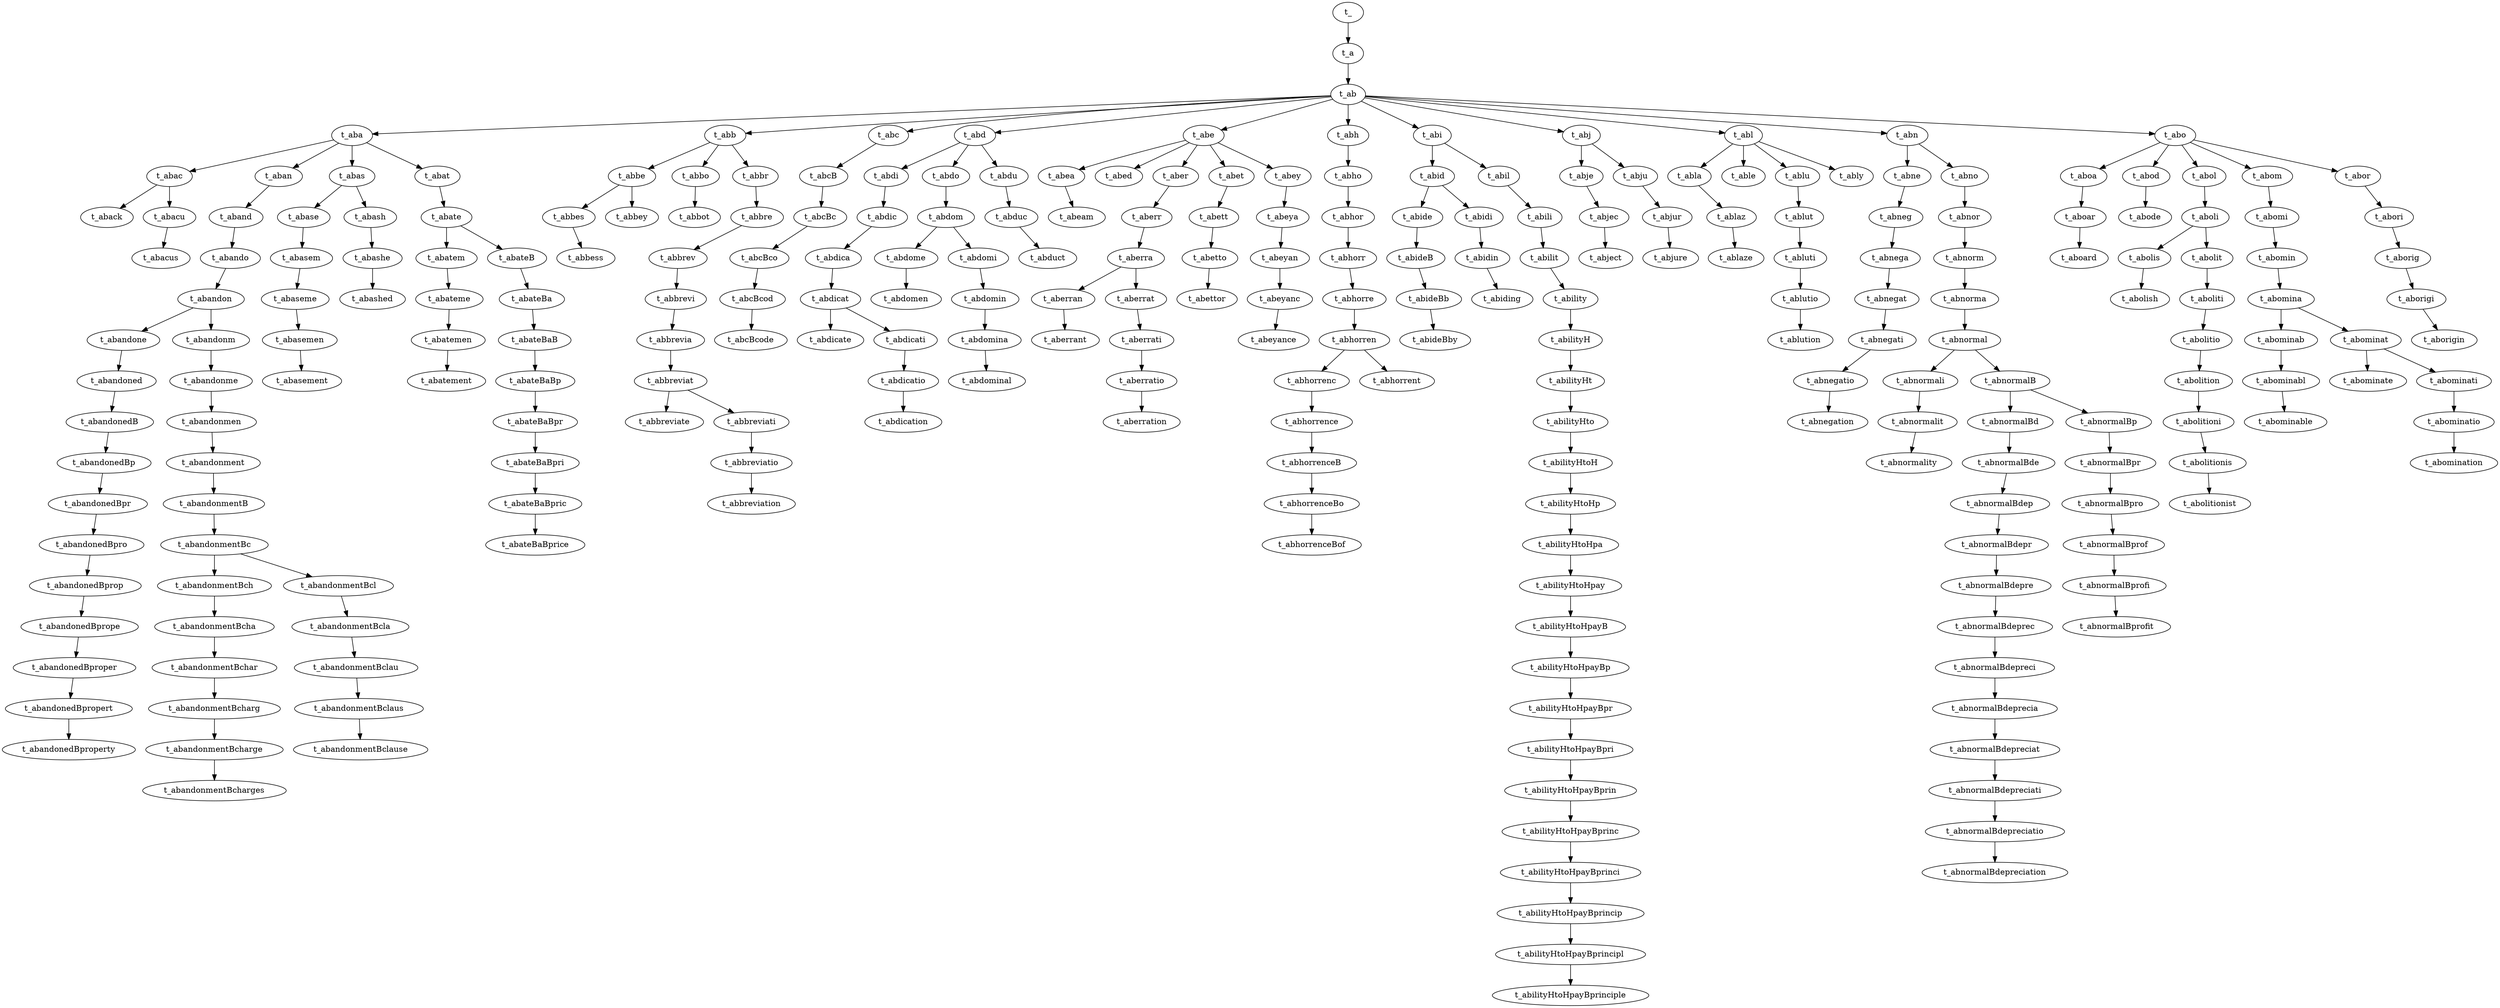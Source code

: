 digraph trie {
	t_ -> t_a;
	t_a -> t_ab;
	t_ab -> t_aba;
	t_aba -> t_abac;
	t_abac -> t_aback;
	t_abac -> t_abacu;
	t_abacu -> t_abacus;
	t_aba -> t_aban;
	t_aban -> t_aband;
	t_aband -> t_abando;
	t_abando -> t_abandon;
	t_abandon -> t_abandone;
	t_abandone -> t_abandoned;
	t_abandoned -> t_abandonedB;
	t_abandonedB -> t_abandonedBp;
	t_abandonedBp -> t_abandonedBpr;
	t_abandonedBpr -> t_abandonedBpro;
	t_abandonedBpro -> t_abandonedBprop;
	t_abandonedBprop -> t_abandonedBprope;
	t_abandonedBprope -> t_abandonedBproper;
	t_abandonedBproper -> t_abandonedBpropert;
	t_abandonedBpropert -> t_abandonedBproperty;
	t_abandon -> t_abandonm;
	t_abandonm -> t_abandonme;
	t_abandonme -> t_abandonmen;
	t_abandonmen -> t_abandonment;
	t_abandonment -> t_abandonmentB;
	t_abandonmentB -> t_abandonmentBc;
	t_abandonmentBc -> t_abandonmentBch;
	t_abandonmentBch -> t_abandonmentBcha;
	t_abandonmentBcha -> t_abandonmentBchar;
	t_abandonmentBchar -> t_abandonmentBcharg;
	t_abandonmentBcharg -> t_abandonmentBcharge;
	t_abandonmentBcharge -> t_abandonmentBcharges;
	t_abandonmentBc -> t_abandonmentBcl;
	t_abandonmentBcl -> t_abandonmentBcla;
	t_abandonmentBcla -> t_abandonmentBclau;
	t_abandonmentBclau -> t_abandonmentBclaus;
	t_abandonmentBclaus -> t_abandonmentBclause;
	t_aba -> t_abas;
	t_abas -> t_abase;
	t_abase -> t_abasem;
	t_abasem -> t_abaseme;
	t_abaseme -> t_abasemen;
	t_abasemen -> t_abasement;
	t_abas -> t_abash;
	t_abash -> t_abashe;
	t_abashe -> t_abashed;
	t_aba -> t_abat;
	t_abat -> t_abate;
	t_abate -> t_abatem;
	t_abatem -> t_abateme;
	t_abateme -> t_abatemen;
	t_abatemen -> t_abatement;
	t_abate -> t_abateB;
	t_abateB -> t_abateBa;
	t_abateBa -> t_abateBaB;
	t_abateBaB -> t_abateBaBp;
	t_abateBaBp -> t_abateBaBpr;
	t_abateBaBpr -> t_abateBaBpri;
	t_abateBaBpri -> t_abateBaBpric;
	t_abateBaBpric -> t_abateBaBprice;
	t_ab -> t_abb;
	t_abb -> t_abbe;
	t_abbe -> t_abbes;
	t_abbes -> t_abbess;
	t_abbe -> t_abbey;
	t_abb -> t_abbo;
	t_abbo -> t_abbot;
	t_abb -> t_abbr;
	t_abbr -> t_abbre;
	t_abbre -> t_abbrev;
	t_abbrev -> t_abbrevi;
	t_abbrevi -> t_abbrevia;
	t_abbrevia -> t_abbreviat;
	t_abbreviat -> t_abbreviate;
	t_abbreviat -> t_abbreviati;
	t_abbreviati -> t_abbreviatio;
	t_abbreviatio -> t_abbreviation;
	t_ab -> t_abc;
	t_abc -> t_abcB;
	t_abcB -> t_abcBc;
	t_abcBc -> t_abcBco;
	t_abcBco -> t_abcBcod;
	t_abcBcod -> t_abcBcode;
	t_ab -> t_abd;
	t_abd -> t_abdi;
	t_abdi -> t_abdic;
	t_abdic -> t_abdica;
	t_abdica -> t_abdicat;
	t_abdicat -> t_abdicate;
	t_abdicat -> t_abdicati;
	t_abdicati -> t_abdicatio;
	t_abdicatio -> t_abdication;
	t_abd -> t_abdo;
	t_abdo -> t_abdom;
	t_abdom -> t_abdome;
	t_abdome -> t_abdomen;
	t_abdom -> t_abdomi;
	t_abdomi -> t_abdomin;
	t_abdomin -> t_abdomina;
	t_abdomina -> t_abdominal;
	t_abd -> t_abdu;
	t_abdu -> t_abduc;
	t_abduc -> t_abduct;
	t_ab -> t_abe;
	t_abe -> t_abea;
	t_abea -> t_abeam;
	t_abe -> t_abed;
	t_abe -> t_aber;
	t_aber -> t_aberr;
	t_aberr -> t_aberra;
	t_aberra -> t_aberran;
	t_aberran -> t_aberrant;
	t_aberra -> t_aberrat;
	t_aberrat -> t_aberrati;
	t_aberrati -> t_aberratio;
	t_aberratio -> t_aberration;
	t_abe -> t_abet;
	t_abet -> t_abett;
	t_abett -> t_abetto;
	t_abetto -> t_abettor;
	t_abe -> t_abey;
	t_abey -> t_abeya;
	t_abeya -> t_abeyan;
	t_abeyan -> t_abeyanc;
	t_abeyanc -> t_abeyance;
	t_ab -> t_abh;
	t_abh -> t_abho;
	t_abho -> t_abhor;
	t_abhor -> t_abhorr;
	t_abhorr -> t_abhorre;
	t_abhorre -> t_abhorren;
	t_abhorren -> t_abhorrenc;
	t_abhorrenc -> t_abhorrence;
	t_abhorrence -> t_abhorrenceB;
	t_abhorrenceB -> t_abhorrenceBo;
	t_abhorrenceBo -> t_abhorrenceBof;
	t_abhorren -> t_abhorrent;
	t_ab -> t_abi;
	t_abi -> t_abid;
	t_abid -> t_abide;
	t_abide -> t_abideB;
	t_abideB -> t_abideBb;
	t_abideBb -> t_abideBby;
	t_abid -> t_abidi;
	t_abidi -> t_abidin;
	t_abidin -> t_abiding;
	t_abi -> t_abil;
	t_abil -> t_abili;
	t_abili -> t_abilit;
	t_abilit -> t_ability;
	t_ability -> t_abilityH;
	t_abilityH -> t_abilityHt;
	t_abilityHt -> t_abilityHto;
	t_abilityHto -> t_abilityHtoH;
	t_abilityHtoH -> t_abilityHtoHp;
	t_abilityHtoHp -> t_abilityHtoHpa;
	t_abilityHtoHpa -> t_abilityHtoHpay;
	t_abilityHtoHpay -> t_abilityHtoHpayB;
	t_abilityHtoHpayB -> t_abilityHtoHpayBp;
	t_abilityHtoHpayBp -> t_abilityHtoHpayBpr;
	t_abilityHtoHpayBpr -> t_abilityHtoHpayBpri;
	t_abilityHtoHpayBpri -> t_abilityHtoHpayBprin;
	t_abilityHtoHpayBprin -> t_abilityHtoHpayBprinc;
	t_abilityHtoHpayBprinc -> t_abilityHtoHpayBprinci;
	t_abilityHtoHpayBprinci -> t_abilityHtoHpayBprincip;
	t_abilityHtoHpayBprincip -> t_abilityHtoHpayBprincipl;
	t_abilityHtoHpayBprincipl -> t_abilityHtoHpayBprinciple;
	t_ab -> t_abj;
	t_abj -> t_abje;
	t_abje -> t_abjec;
	t_abjec -> t_abject;
	t_abj -> t_abju;
	t_abju -> t_abjur;
	t_abjur -> t_abjure;
	t_ab -> t_abl;
	t_abl -> t_abla;
	t_abla -> t_ablaz;
	t_ablaz -> t_ablaze;
	t_abl -> t_able;
	t_abl -> t_ablu;
	t_ablu -> t_ablut;
	t_ablut -> t_abluti;
	t_abluti -> t_ablutio;
	t_ablutio -> t_ablution;
	t_abl -> t_ably;
	t_ab -> t_abn;
	t_abn -> t_abne;
	t_abne -> t_abneg;
	t_abneg -> t_abnega;
	t_abnega -> t_abnegat;
	t_abnegat -> t_abnegati;
	t_abnegati -> t_abnegatio;
	t_abnegatio -> t_abnegation;
	t_abn -> t_abno;
	t_abno -> t_abnor;
	t_abnor -> t_abnorm;
	t_abnorm -> t_abnorma;
	t_abnorma -> t_abnormal;
	t_abnormal -> t_abnormali;
	t_abnormali -> t_abnormalit;
	t_abnormalit -> t_abnormality;
	t_abnormal -> t_abnormalB;
	t_abnormalB -> t_abnormalBd;
	t_abnormalBd -> t_abnormalBde;
	t_abnormalBde -> t_abnormalBdep;
	t_abnormalBdep -> t_abnormalBdepr;
	t_abnormalBdepr -> t_abnormalBdepre;
	t_abnormalBdepre -> t_abnormalBdeprec;
	t_abnormalBdeprec -> t_abnormalBdepreci;
	t_abnormalBdepreci -> t_abnormalBdeprecia;
	t_abnormalBdeprecia -> t_abnormalBdepreciat;
	t_abnormalBdepreciat -> t_abnormalBdepreciati;
	t_abnormalBdepreciati -> t_abnormalBdepreciatio;
	t_abnormalBdepreciatio -> t_abnormalBdepreciation;
	t_abnormalB -> t_abnormalBp;
	t_abnormalBp -> t_abnormalBpr;
	t_abnormalBpr -> t_abnormalBpro;
	t_abnormalBpro -> t_abnormalBprof;
	t_abnormalBprof -> t_abnormalBprofi;
	t_abnormalBprofi -> t_abnormalBprofit;
	t_ab -> t_abo;
	t_abo -> t_aboa;
	t_aboa -> t_aboar;
	t_aboar -> t_aboard;
	t_abo -> t_abod;
	t_abod -> t_abode;
	t_abo -> t_abol;
	t_abol -> t_aboli;
	t_aboli -> t_abolis;
	t_abolis -> t_abolish;
	t_aboli -> t_abolit;
	t_abolit -> t_aboliti;
	t_aboliti -> t_abolitio;
	t_abolitio -> t_abolition;
	t_abolition -> t_abolitioni;
	t_abolitioni -> t_abolitionis;
	t_abolitionis -> t_abolitionist;
	t_abo -> t_abom;
	t_abom -> t_abomi;
	t_abomi -> t_abomin;
	t_abomin -> t_abomina;
	t_abomina -> t_abominab;
	t_abominab -> t_abominabl;
	t_abominabl -> t_abominable;
	t_abomina -> t_abominat;
	t_abominat -> t_abominate;
	t_abominat -> t_abominati;
	t_abominati -> t_abominatio;
	t_abominatio -> t_abomination;
	t_abo -> t_abor;
	t_abor -> t_abori;
	t_abori -> t_aborig;
	t_aborig -> t_aborigi;
	t_aborigi -> t_aborigin;
}

